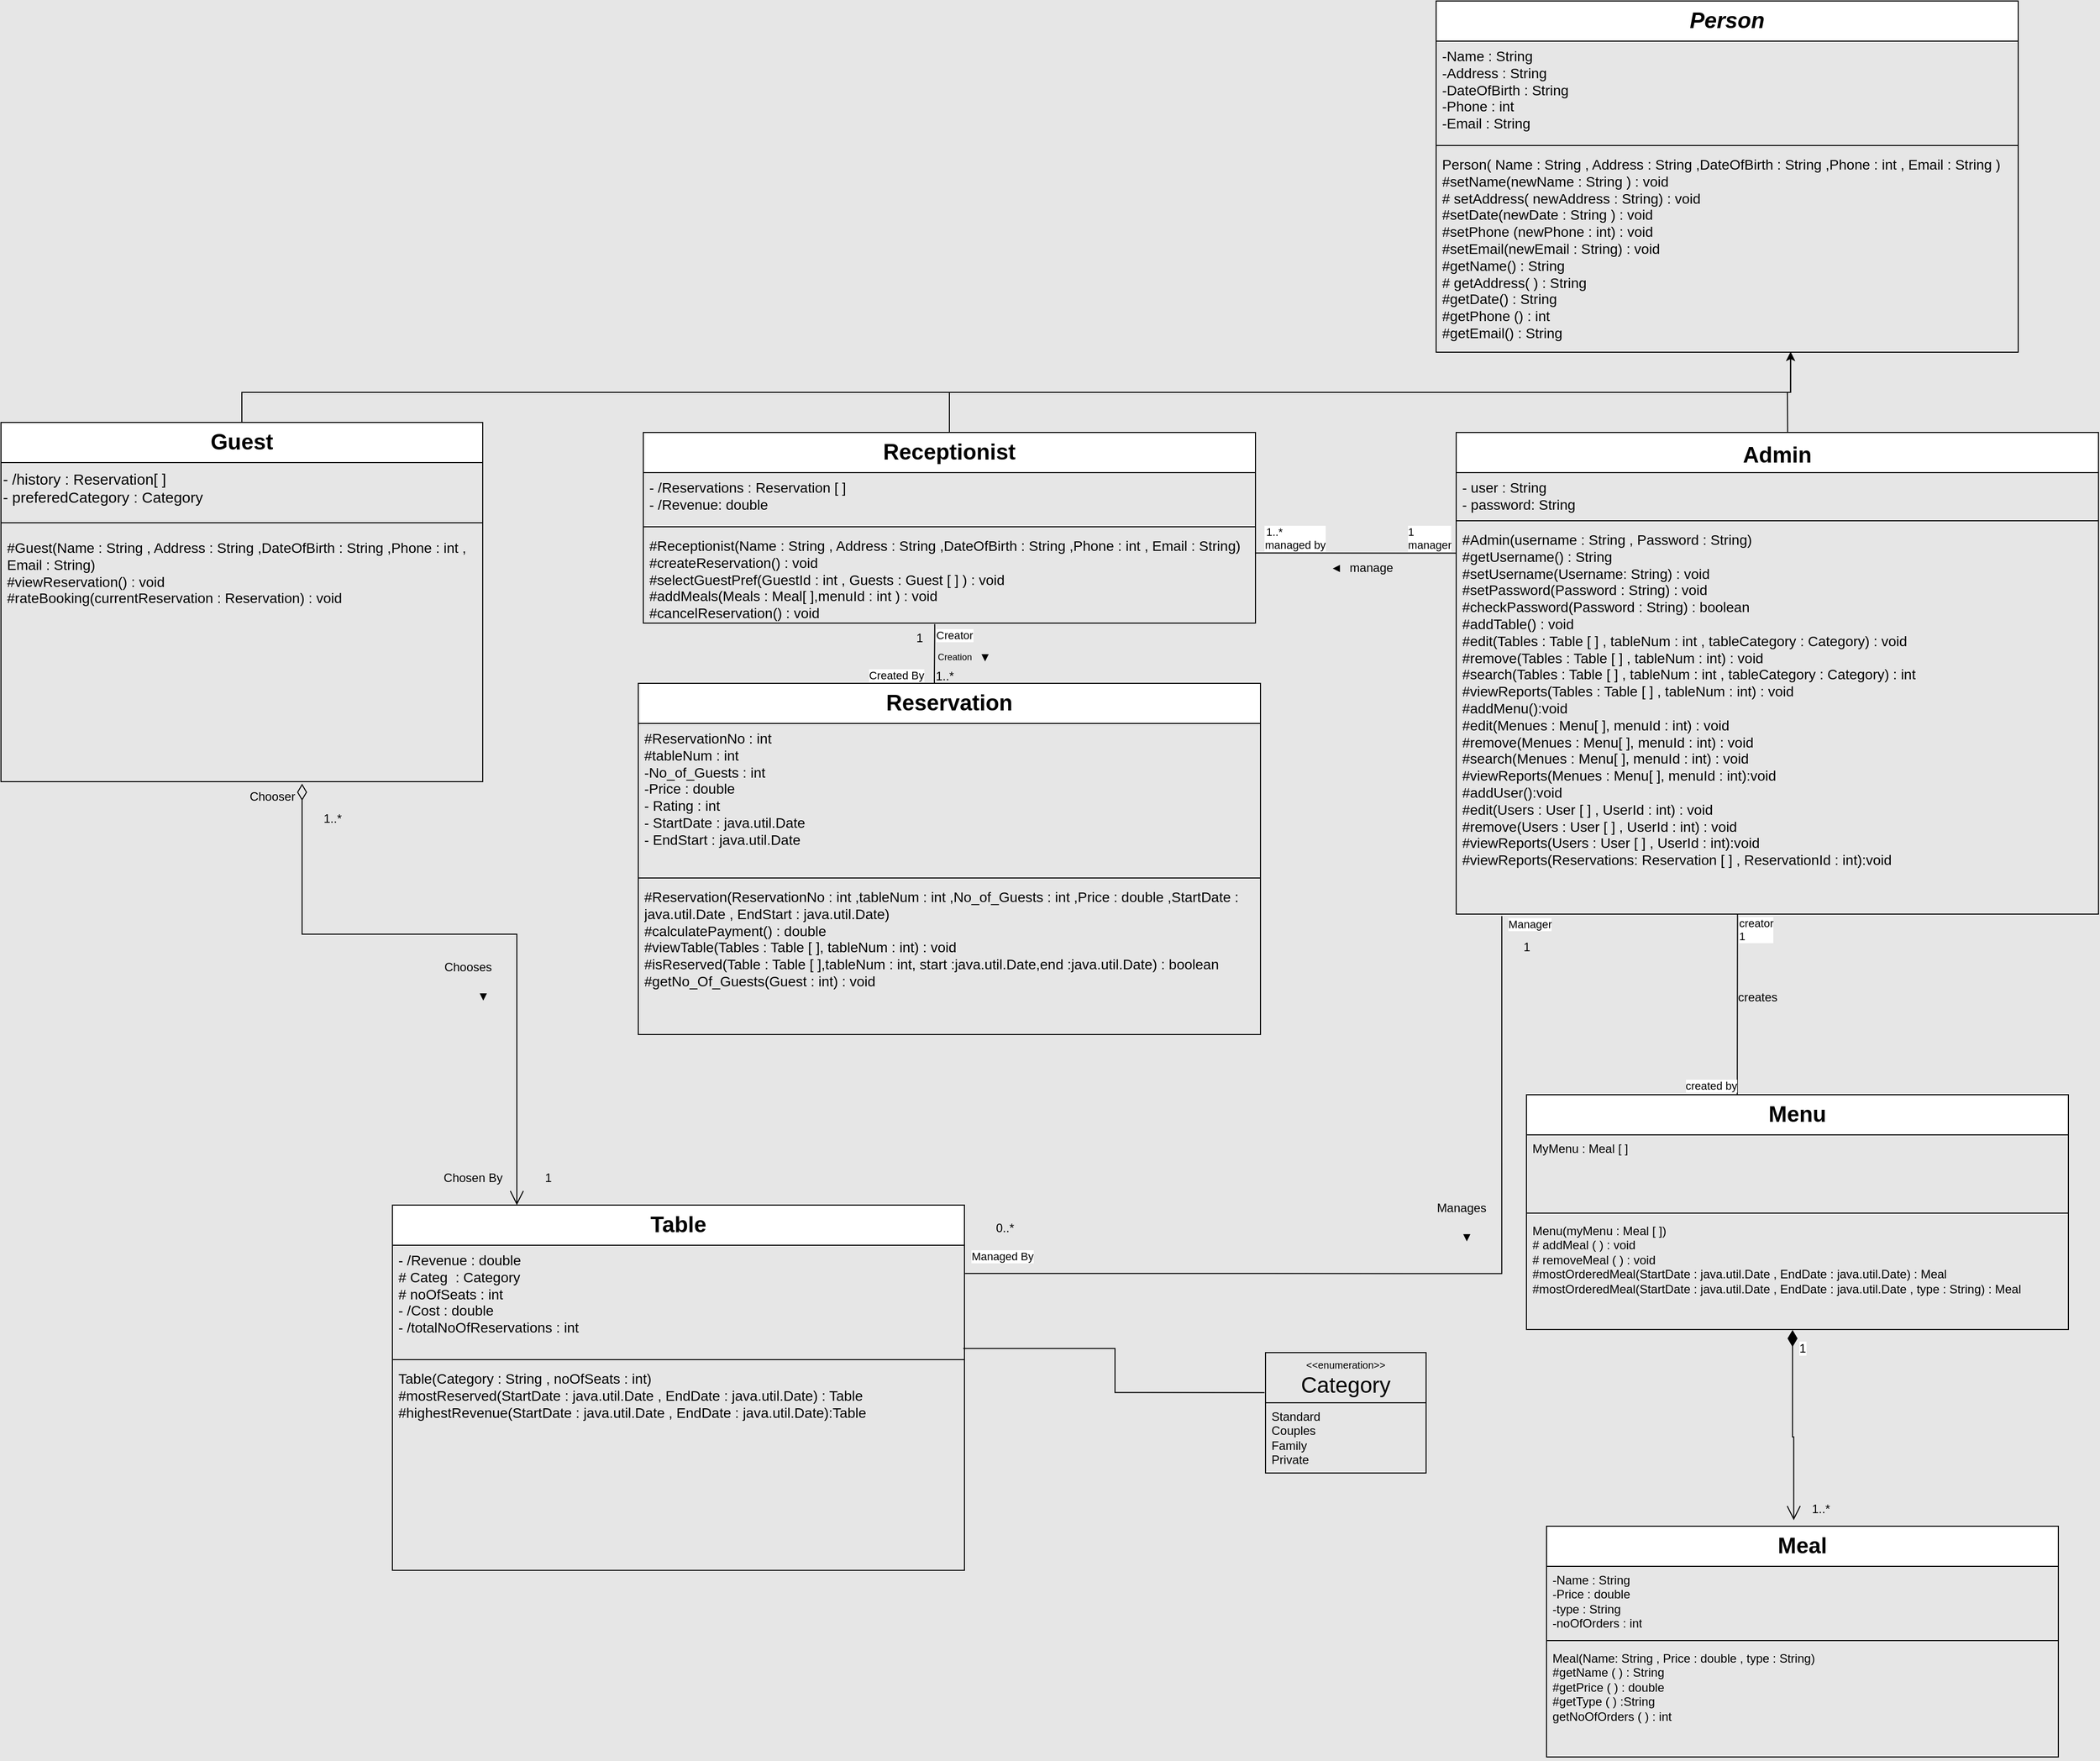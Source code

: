 <mxfile version="22.0.3" type="device">
  <diagram id="C5RBs43oDa-KdzZeNtuy" name="Page-1">
    <mxGraphModel dx="3388" dy="621" grid="0" gridSize="13" guides="1" tooltips="1" connect="1" arrows="1" fold="1" page="1" pageScale="1" pageWidth="1169" pageHeight="827" background="#E6E6E6" math="0" shadow="0">
      <root>
        <mxCell id="WIyWlLk6GJQsqaUBKTNV-0" />
        <mxCell id="WIyWlLk6GJQsqaUBKTNV-1" parent="WIyWlLk6GJQsqaUBKTNV-0" />
        <mxCell id="kwfx18V8s8jriJGcK7w_-0" value="" style="group" parent="WIyWlLk6GJQsqaUBKTNV-1" vertex="1" connectable="0">
          <mxGeometry x="-1558" y="334" width="2090" height="1750" as="geometry" />
        </mxCell>
        <mxCell id="8VrIXo1lg3qWOVsLEivH-0" value="&lt;font style=&quot;font-size: 22px;&quot;&gt;Admin&lt;/font&gt;" style="swimlane;fontStyle=1;align=center;verticalAlign=top;childLayout=stackLayout;horizontal=1;startSize=40;horizontalStack=0;resizeParent=1;resizeParentMax=0;resizeLast=0;collapsible=1;marginBottom=0;whiteSpace=wrap;html=1;spacingTop=3;" parent="kwfx18V8s8jriJGcK7w_-0" vertex="1">
          <mxGeometry x="1450" y="430" width="640" height="480" as="geometry">
            <mxRectangle x="-700" y="90" width="100" height="40" as="alternateBounds" />
          </mxGeometry>
        </mxCell>
        <mxCell id="8VrIXo1lg3qWOVsLEivH-1" value="&lt;font style=&quot;font-size: 14px;&quot;&gt;- user : String&lt;br&gt;- password: String&lt;br&gt;&lt;br&gt;&lt;/font&gt;" style="text;strokeColor=none;fillColor=none;align=left;verticalAlign=top;spacingLeft=4;spacingRight=4;overflow=hidden;rotatable=0;points=[[0,0.5],[1,0.5]];portConstraint=eastwest;whiteSpace=wrap;html=1;" parent="8VrIXo1lg3qWOVsLEivH-0" vertex="1">
          <mxGeometry y="40" width="640" height="44" as="geometry" />
        </mxCell>
        <mxCell id="8VrIXo1lg3qWOVsLEivH-2" value="" style="line;strokeWidth=1;fillColor=none;align=left;verticalAlign=middle;spacingTop=-1;spacingLeft=3;spacingRight=3;rotatable=0;labelPosition=right;points=[];portConstraint=eastwest;strokeColor=inherit;" parent="8VrIXo1lg3qWOVsLEivH-0" vertex="1">
          <mxGeometry y="84" width="640" height="8" as="geometry" />
        </mxCell>
        <mxCell id="8VrIXo1lg3qWOVsLEivH-3" value="&lt;font style=&quot;font-size: 14px;&quot;&gt;#Admin(username : String , Password : String)&amp;nbsp;&lt;br&gt;#getUsername() : String&lt;br&gt;#setUsername(Username: String) : void&lt;br&gt;#setPassword(Password : String) : void&lt;br&gt;#checkPassword(Password : String) : boolean&lt;br&gt;#addTable() : void&lt;br&gt;#edit(Tables : Table [ ] , tableNum : int , tableCategory : Category) : void&lt;br&gt;#remove(Tables : Table [ ] , tableNum : int) : void&lt;br&gt;#search(Tables : Table [ ] , tableNum : int , tableCategory : Category) : int&lt;br&gt;#viewReports(Tables : Table [ ] , tableNum : int) : void&lt;br&gt;#addMenu():void&lt;br&gt;#edit(Menues : Menu[ ], menuId : int) : void&lt;br&gt;#remove(Menues : Menu[ ], menuId : int) : void&lt;br&gt;#search(Menues : Menu[ ], menuId : int) : void&lt;br&gt;#viewReports(Menues : Menu[ ], menuId : int):void&lt;br&gt;#addUser():void&lt;br&gt;#edit(Users : User [ ] , UserId : int) : void&lt;br&gt;#remove(Users : User [ ] , UserId : int) : void&lt;br&gt;#viewReports(Users : User [ ] , UserId : int):void&lt;br&gt;#viewReports(Reservations: Reservation [ ] , ReservationId : int):void&lt;br&gt;&lt;/font&gt;" style="text;strokeColor=none;fillColor=none;align=left;verticalAlign=top;spacingLeft=4;spacingRight=4;overflow=hidden;rotatable=0;points=[[0,0.5],[1,0.5]];portConstraint=eastwest;whiteSpace=wrap;html=1;" parent="8VrIXo1lg3qWOVsLEivH-0" vertex="1">
          <mxGeometry y="92" width="640" height="388" as="geometry" />
        </mxCell>
        <mxCell id="8VrIXo1lg3qWOVsLEivH-13" value="&lt;font style=&quot;font-size: 22px;&quot;&gt;Receptionist&lt;/font&gt;" style="swimlane;fontStyle=1;align=center;verticalAlign=top;childLayout=stackLayout;horizontal=1;startSize=40;horizontalStack=0;resizeParent=1;resizeParentMax=0;resizeLast=0;collapsible=1;marginBottom=0;whiteSpace=wrap;html=1;" parent="kwfx18V8s8jriJGcK7w_-0" vertex="1">
          <mxGeometry x="640" y="430" width="610" height="190" as="geometry">
            <mxRectangle x="290" y="70" width="170" height="40" as="alternateBounds" />
          </mxGeometry>
        </mxCell>
        <mxCell id="8VrIXo1lg3qWOVsLEivH-14" value="&lt;font style=&quot;font-size: 14px;&quot;&gt;- /Reservations : Reservation [ ]&lt;br style=&quot;border-color: var(--border-color);&quot;&gt;&lt;/font&gt;&lt;font style=&quot;font-size: 14px;&quot;&gt;- /Revenue: double&lt;br&gt;&lt;br&gt;&lt;/font&gt;" style="text;strokeColor=none;fillColor=none;align=left;verticalAlign=top;spacingLeft=4;spacingRight=4;overflow=hidden;rotatable=0;points=[[0,0.5],[1,0.5]];portConstraint=eastwest;whiteSpace=wrap;html=1;" parent="8VrIXo1lg3qWOVsLEivH-13" vertex="1">
          <mxGeometry y="40" width="610" height="50" as="geometry" />
        </mxCell>
        <mxCell id="8VrIXo1lg3qWOVsLEivH-15" value="" style="line;strokeWidth=1;fillColor=none;align=left;verticalAlign=middle;spacingTop=-1;spacingLeft=3;spacingRight=3;rotatable=0;labelPosition=right;points=[];portConstraint=eastwest;strokeColor=inherit;" parent="8VrIXo1lg3qWOVsLEivH-13" vertex="1">
          <mxGeometry y="90" width="610" height="8" as="geometry" />
        </mxCell>
        <mxCell id="8VrIXo1lg3qWOVsLEivH-16" value="&lt;font style=&quot;font-size: 14px;&quot;&gt;#Receptionist(Name : String , Address : String ,DateOfBirth : String ,Phone : int , Email : String)&lt;br&gt;#createReservation() : void&lt;br style=&quot;border-color: var(--border-color);&quot;&gt;&lt;/font&gt;&lt;span style=&quot;font-size: 14px;&quot;&gt;#selectGuestPref(GuestId : int , Guests : Guest [ ] ) : void&lt;br&gt;#addMeals(Meals : Meal[ ],menuId : int ) : void&lt;br&gt;#cancelReservation() : void&lt;br&gt;&lt;/span&gt;" style="text;strokeColor=none;fillColor=none;align=left;verticalAlign=top;spacingLeft=4;spacingRight=4;overflow=hidden;rotatable=0;points=[[0,0.5],[1,0.5]];portConstraint=eastwest;whiteSpace=wrap;html=1;" parent="8VrIXo1lg3qWOVsLEivH-13" vertex="1">
          <mxGeometry y="98" width="610" height="92" as="geometry" />
        </mxCell>
        <mxCell id="8VrIXo1lg3qWOVsLEivH-17" value="&lt;font style=&quot;font-size: 22px;&quot;&gt;Guest&lt;/font&gt;" style="swimlane;fontStyle=1;align=center;verticalAlign=top;childLayout=stackLayout;horizontal=1;startSize=40;horizontalStack=0;resizeParent=1;resizeParentMax=0;resizeLast=0;collapsible=1;marginBottom=0;whiteSpace=wrap;html=1;" parent="kwfx18V8s8jriJGcK7w_-0" vertex="1">
          <mxGeometry y="420" width="480" height="358" as="geometry">
            <mxRectangle x="160" y="70" width="100" height="40" as="alternateBounds" />
          </mxGeometry>
        </mxCell>
        <mxCell id="8VrIXo1lg3qWOVsLEivH-44" value="&lt;font style=&quot;font-size: 15px;&quot;&gt;- /history : Reservation[ ]&lt;br&gt;- preferedCategory : Category&lt;br&gt;&lt;/font&gt;" style="text;html=1;align=left;verticalAlign=middle;resizable=0;points=[];autosize=1;strokeColor=none;fillColor=none;" parent="8VrIXo1lg3qWOVsLEivH-17" vertex="1">
          <mxGeometry y="40" width="480" height="50" as="geometry" />
        </mxCell>
        <mxCell id="8VrIXo1lg3qWOVsLEivH-19" value="" style="line;strokeWidth=1;fillColor=none;align=left;verticalAlign=middle;spacingTop=-1;spacingLeft=3;spacingRight=3;rotatable=0;labelPosition=right;points=[];portConstraint=eastwest;strokeColor=inherit;" parent="8VrIXo1lg3qWOVsLEivH-17" vertex="1">
          <mxGeometry y="90" width="480" height="20" as="geometry" />
        </mxCell>
        <mxCell id="8VrIXo1lg3qWOVsLEivH-20" value="&lt;font style=&quot;font-size: 14px;&quot;&gt;#Guest(Name : String , Address : String ,DateOfBirth : String ,Phone : int , Email : String)&lt;br&gt;#viewReservation() : void&lt;br&gt;&lt;/font&gt;&lt;font style=&quot;font-size: 14px;&quot;&gt;#rateBooking(currentReservation : Reservation) : void&lt;br&gt;&lt;br&gt;&lt;/font&gt;" style="text;strokeColor=none;fillColor=none;align=left;verticalAlign=top;spacingLeft=4;spacingRight=4;overflow=hidden;rotatable=0;points=[[0,0.5],[1,0.5]];portConstraint=eastwest;whiteSpace=wrap;html=1;" parent="8VrIXo1lg3qWOVsLEivH-17" vertex="1">
          <mxGeometry y="110" width="480" height="248" as="geometry" />
        </mxCell>
        <mxCell id="8VrIXo1lg3qWOVsLEivH-21" value="&lt;font style=&quot;font-size: 22px;&quot;&gt;Reservation&lt;/font&gt;" style="swimlane;fontStyle=1;align=center;verticalAlign=top;childLayout=stackLayout;horizontal=1;startSize=40;horizontalStack=0;resizeParent=1;resizeParentMax=0;resizeLast=0;collapsible=1;marginBottom=0;whiteSpace=wrap;html=1;" parent="kwfx18V8s8jriJGcK7w_-0" vertex="1">
          <mxGeometry x="635" y="680" width="620" height="350" as="geometry">
            <mxRectangle x="1460" y="60" width="170" height="40" as="alternateBounds" />
          </mxGeometry>
        </mxCell>
        <mxCell id="8VrIXo1lg3qWOVsLEivH-22" value="&lt;font style=&quot;font-size: 14px;&quot;&gt;#ReservationNo : int&lt;br&gt;#tableNum : int&lt;br&gt;-No_of_Guests : int&lt;br&gt;-Price : double&lt;br&gt;- Rating : int&lt;br&gt;- StartDate : java.util.Date&lt;br&gt;- EndStart : java.util.Date&lt;br&gt;&lt;/font&gt;" style="text;strokeColor=none;fillColor=none;align=left;verticalAlign=top;spacingLeft=4;spacingRight=4;overflow=hidden;rotatable=0;points=[[0,0.5],[1,0.5]];portConstraint=eastwest;whiteSpace=wrap;html=1;" parent="8VrIXo1lg3qWOVsLEivH-21" vertex="1">
          <mxGeometry y="40" width="620" height="150" as="geometry" />
        </mxCell>
        <mxCell id="8VrIXo1lg3qWOVsLEivH-23" value="" style="line;strokeWidth=1;fillColor=none;align=left;verticalAlign=middle;spacingTop=-1;spacingLeft=3;spacingRight=3;rotatable=0;labelPosition=right;points=[];portConstraint=eastwest;strokeColor=inherit;" parent="8VrIXo1lg3qWOVsLEivH-21" vertex="1">
          <mxGeometry y="190" width="620" height="8" as="geometry" />
        </mxCell>
        <mxCell id="8VrIXo1lg3qWOVsLEivH-24" value="&lt;font style=&quot;font-size: 14px;&quot;&gt;#Reservation(ReservationNo : int ,tableNum : int ,No_of_Guests : int&amp;nbsp;,Price : double&amp;nbsp;,StartDate : java.util.Date&amp;nbsp;, EndStart : java.util.Date)&lt;br&gt;#calculatePayment() : double&lt;br&gt;#viewTable(Tables : Table [ ], tableNum : int) : void&lt;br&gt;#isReserved(Table : Table [ ],tableNum : int, start :java.util.Date,end :java.util.Date) : boolean&lt;br&gt;#getNo_Of_Guests(Guest : int) : void&lt;br&gt;&lt;br&gt;&lt;br style=&quot;border-color: var(--border-color);&quot;&gt;&lt;/font&gt;" style="text;strokeColor=none;fillColor=none;align=left;verticalAlign=top;spacingLeft=4;spacingRight=4;overflow=hidden;rotatable=0;points=[[0,0.5],[1,0.5]];portConstraint=eastwest;whiteSpace=wrap;html=1;" parent="8VrIXo1lg3qWOVsLEivH-21" vertex="1">
          <mxGeometry y="198" width="620" height="152" as="geometry" />
        </mxCell>
        <mxCell id="8VrIXo1lg3qWOVsLEivH-25" value="&lt;font style=&quot;font-size: 22px;&quot;&gt;Table&lt;/font&gt;" style="swimlane;fontStyle=1;align=center;verticalAlign=top;childLayout=stackLayout;horizontal=1;startSize=40;horizontalStack=0;resizeParent=1;resizeParentMax=0;resizeLast=0;collapsible=1;marginBottom=0;whiteSpace=wrap;html=1;" parent="kwfx18V8s8jriJGcK7w_-0" vertex="1">
          <mxGeometry x="390" y="1200" width="570" height="364" as="geometry">
            <mxRectangle x="485" y="70" width="100" height="40" as="alternateBounds" />
          </mxGeometry>
        </mxCell>
        <mxCell id="8VrIXo1lg3qWOVsLEivH-26" value="&lt;font style=&quot;font-size: 14px;&quot;&gt;- /Revenue : double&lt;br&gt;# Categ&amp;nbsp; : Category&lt;br&gt;# noOfSeats : int&lt;br&gt;- /Cost : double&lt;br&gt;- /totalNoOfReservations : int&lt;br&gt;&lt;br&gt;&lt;/font&gt;" style="text;strokeColor=none;fillColor=none;align=left;verticalAlign=top;spacingLeft=4;spacingRight=4;overflow=hidden;rotatable=0;points=[[0,0.5],[1,0.5]];portConstraint=eastwest;whiteSpace=wrap;html=1;" parent="8VrIXo1lg3qWOVsLEivH-25" vertex="1">
          <mxGeometry y="40" width="570" height="110" as="geometry" />
        </mxCell>
        <mxCell id="8VrIXo1lg3qWOVsLEivH-27" value="" style="line;strokeWidth=1;fillColor=none;align=left;verticalAlign=middle;spacingTop=-1;spacingLeft=3;spacingRight=3;rotatable=0;labelPosition=right;points=[];portConstraint=eastwest;strokeColor=inherit;" parent="8VrIXo1lg3qWOVsLEivH-25" vertex="1">
          <mxGeometry y="150" width="570" height="8" as="geometry" />
        </mxCell>
        <mxCell id="8VrIXo1lg3qWOVsLEivH-28" value="&lt;font style=&quot;font-size: 14px;&quot;&gt;Table(Category : String , noOfSeats : int)&lt;br&gt;#mostReserved(StartDate : java.util.Date , EndDate : java.util.Date) : Table&lt;br&gt;#highestRevenue(StartDate : java.util.Date , EndDate : java.util.Date):Table&lt;br&gt;&lt;br&gt;&lt;/font&gt;" style="text;strokeColor=none;fillColor=none;align=left;verticalAlign=top;spacingLeft=4;spacingRight=4;overflow=hidden;rotatable=0;points=[[0,0.5],[1,0.5]];portConstraint=eastwest;whiteSpace=wrap;html=1;" parent="8VrIXo1lg3qWOVsLEivH-25" vertex="1">
          <mxGeometry y="158" width="570" height="206" as="geometry" />
        </mxCell>
        <mxCell id="8VrIXo1lg3qWOVsLEivH-29" value="&lt;font style=&quot;font-size: 22px;&quot;&gt;&lt;i&gt;Person&lt;/i&gt;&lt;/font&gt;" style="swimlane;fontStyle=1;align=center;verticalAlign=top;childLayout=stackLayout;horizontal=1;startSize=40;horizontalStack=0;resizeParent=1;resizeParentMax=0;resizeLast=0;collapsible=1;marginBottom=0;whiteSpace=wrap;html=1;" parent="kwfx18V8s8jriJGcK7w_-0" vertex="1">
          <mxGeometry x="1430" width="580" height="350" as="geometry">
            <mxRectangle x="940" y="68" width="120" height="40" as="alternateBounds" />
          </mxGeometry>
        </mxCell>
        <mxCell id="8VrIXo1lg3qWOVsLEivH-30" value="&lt;font style=&quot;font-size: 14px;&quot;&gt;-Name : String&lt;br&gt;-Address : String&lt;br&gt;-DateOfBirth : String&lt;br&gt;-Phone : int&lt;br&gt;-Email : String&lt;br&gt;&lt;/font&gt;" style="text;strokeColor=none;fillColor=none;align=left;verticalAlign=top;spacingLeft=4;spacingRight=4;overflow=hidden;rotatable=0;points=[[0,0.5],[1,0.5]];portConstraint=eastwest;whiteSpace=wrap;html=1;" parent="8VrIXo1lg3qWOVsLEivH-29" vertex="1">
          <mxGeometry y="40" width="580" height="100" as="geometry" />
        </mxCell>
        <mxCell id="8VrIXo1lg3qWOVsLEivH-31" value="" style="line;strokeWidth=1;fillColor=none;align=left;verticalAlign=middle;spacingTop=-1;spacingLeft=3;spacingRight=3;rotatable=0;labelPosition=right;points=[];portConstraint=eastwest;strokeColor=inherit;" parent="8VrIXo1lg3qWOVsLEivH-29" vertex="1">
          <mxGeometry y="140" width="580" height="8" as="geometry" />
        </mxCell>
        <mxCell id="8VrIXo1lg3qWOVsLEivH-32" value="&lt;font style=&quot;font-size: 14px;&quot;&gt;Person( Name : String , Address : String ,DateOfBirth : String ,Phone : int , Email : String )&lt;br&gt;#setName(newName : String ) : void&lt;br&gt;# setAddress( newAddress : String) : void&lt;br&gt;#setDate(newDate : String ) : void&lt;br&gt;#setPhone (newPhone : int) : void&lt;br&gt;#setEmail(newEmail : String) : void&lt;br&gt;#getName() : String&lt;br style=&quot;border-color: var(--border-color);&quot;&gt;# getAddress( ) : String&lt;br style=&quot;border-color: var(--border-color);&quot;&gt;#getDate() : String&lt;br style=&quot;border-color: var(--border-color);&quot;&gt;#getPhone () : int&lt;br style=&quot;border-color: var(--border-color);&quot;&gt;#getEmail() : String&lt;br&gt;&lt;br&gt;&lt;/font&gt;" style="text;strokeColor=none;fillColor=none;align=left;verticalAlign=top;spacingLeft=4;spacingRight=4;overflow=hidden;rotatable=0;points=[[0,0.5],[1,0.5]];portConstraint=eastwest;whiteSpace=wrap;html=1;" parent="8VrIXo1lg3qWOVsLEivH-29" vertex="1">
          <mxGeometry y="148" width="580" height="202" as="geometry" />
        </mxCell>
        <mxCell id="8VrIXo1lg3qWOVsLEivH-37" value="&lt;font style=&quot;font-size: 10px;&quot;&gt;&amp;lt;&amp;lt;enumeration&amp;gt;&amp;gt;&lt;br&gt;&lt;/font&gt;&lt;font style=&quot;font-size: 22px;&quot;&gt;Category&lt;/font&gt;" style="swimlane;fontStyle=0;childLayout=stackLayout;horizontal=1;startSize=50;fillColor=none;horizontalStack=0;resizeParent=1;resizeParentMax=0;resizeLast=0;collapsible=1;marginBottom=0;whiteSpace=wrap;html=1;" parent="kwfx18V8s8jriJGcK7w_-0" vertex="1">
          <mxGeometry x="1260" y="1347" width="160" height="120" as="geometry">
            <mxRectangle x="1850" y="630" width="130" height="50" as="alternateBounds" />
          </mxGeometry>
        </mxCell>
        <mxCell id="8VrIXo1lg3qWOVsLEivH-38" value="Standard&lt;br&gt;Couples&lt;br&gt;Family&lt;br&gt;Private" style="text;strokeColor=none;fillColor=none;align=left;verticalAlign=top;spacingLeft=4;spacingRight=4;overflow=hidden;rotatable=0;points=[[0,0.5],[1,0.5]];portConstraint=eastwest;whiteSpace=wrap;html=1;" parent="8VrIXo1lg3qWOVsLEivH-37" vertex="1">
          <mxGeometry y="50" width="160" height="70" as="geometry" />
        </mxCell>
        <mxCell id="8VrIXo1lg3qWOVsLEivH-47" value="&lt;font style=&quot;font-size: 22px;&quot;&gt;Menu&lt;/font&gt;" style="swimlane;fontStyle=1;align=center;verticalAlign=top;childLayout=stackLayout;horizontal=1;startSize=40;horizontalStack=0;resizeParent=1;resizeParentMax=0;resizeLast=0;collapsible=1;marginBottom=0;whiteSpace=wrap;html=1;" parent="kwfx18V8s8jriJGcK7w_-0" vertex="1">
          <mxGeometry x="1520" y="1090" width="540" height="234" as="geometry">
            <mxRectangle x="100" y="160" width="100" height="40" as="alternateBounds" />
          </mxGeometry>
        </mxCell>
        <mxCell id="8VrIXo1lg3qWOVsLEivH-48" value="MyMenu : Meal [ ]&amp;nbsp;" style="text;strokeColor=none;fillColor=none;align=left;verticalAlign=top;spacingLeft=4;spacingRight=4;overflow=hidden;rotatable=0;points=[[0,0.5],[1,0.5]];portConstraint=eastwest;whiteSpace=wrap;html=1;" parent="8VrIXo1lg3qWOVsLEivH-47" vertex="1">
          <mxGeometry y="40" width="540" height="74" as="geometry" />
        </mxCell>
        <mxCell id="8VrIXo1lg3qWOVsLEivH-49" value="" style="line;strokeWidth=1;fillColor=none;align=left;verticalAlign=middle;spacingTop=-1;spacingLeft=3;spacingRight=3;rotatable=0;labelPosition=right;points=[];portConstraint=eastwest;strokeColor=inherit;" parent="8VrIXo1lg3qWOVsLEivH-47" vertex="1">
          <mxGeometry y="114" width="540" height="8" as="geometry" />
        </mxCell>
        <mxCell id="8VrIXo1lg3qWOVsLEivH-50" value="Menu(myMenu : Meal [ ])&lt;br&gt;# addMeal ( ) : void&lt;br&gt;# removeMeal ( ) : void&lt;br&gt;#mostOrderedMeal(StartDate : java.util.Date , EndDate : java.util.Date) : Meal&lt;br&gt;#mostOrderedMeal(StartDate : java.util.Date , EndDate : java.util.Date , type : String) : Meal&lt;br&gt;" style="text;strokeColor=none;fillColor=none;align=left;verticalAlign=top;spacingLeft=4;spacingRight=4;overflow=hidden;rotatable=0;points=[[0,0.5],[1,0.5]];portConstraint=eastwest;whiteSpace=wrap;html=1;" parent="8VrIXo1lg3qWOVsLEivH-47" vertex="1">
          <mxGeometry y="122" width="540" height="112" as="geometry" />
        </mxCell>
        <mxCell id="8VrIXo1lg3qWOVsLEivH-51" value="&lt;font style=&quot;font-size: 22px;&quot;&gt;Meal&lt;/font&gt;" style="swimlane;fontStyle=1;align=center;verticalAlign=top;childLayout=stackLayout;horizontal=1;startSize=40;horizontalStack=0;resizeParent=1;resizeParentMax=0;resizeLast=0;collapsible=1;marginBottom=0;whiteSpace=wrap;html=1;" parent="kwfx18V8s8jriJGcK7w_-0" vertex="1">
          <mxGeometry x="1540" y="1520" width="510" height="230" as="geometry">
            <mxRectangle x="1050" y="1060" width="90" height="40" as="alternateBounds" />
          </mxGeometry>
        </mxCell>
        <mxCell id="8VrIXo1lg3qWOVsLEivH-52" value="-Name : String&lt;br&gt;-Price : double&lt;br&gt;-type : String&lt;br&gt;-noOfOrders : int" style="text;strokeColor=none;fillColor=none;align=left;verticalAlign=top;spacingLeft=4;spacingRight=4;overflow=hidden;rotatable=0;points=[[0,0.5],[1,0.5]];portConstraint=eastwest;whiteSpace=wrap;html=1;" parent="8VrIXo1lg3qWOVsLEivH-51" vertex="1">
          <mxGeometry y="40" width="510" height="70" as="geometry" />
        </mxCell>
        <mxCell id="8VrIXo1lg3qWOVsLEivH-53" value="" style="line;strokeWidth=1;fillColor=none;align=left;verticalAlign=middle;spacingTop=-1;spacingLeft=3;spacingRight=3;rotatable=0;labelPosition=right;points=[];portConstraint=eastwest;strokeColor=inherit;" parent="8VrIXo1lg3qWOVsLEivH-51" vertex="1">
          <mxGeometry y="110" width="510" height="8" as="geometry" />
        </mxCell>
        <mxCell id="8VrIXo1lg3qWOVsLEivH-54" value="Meal(Name: String , Price : double , type : String)&lt;br&gt;#getName ( ) : String&lt;br&gt;#getPrice ( ) : double&lt;br&gt;#getType ( ) :String&lt;br&gt;getNoOfOrders ( ) : int" style="text;strokeColor=none;fillColor=none;align=left;verticalAlign=top;spacingLeft=4;spacingRight=4;overflow=hidden;rotatable=0;points=[[0,0.5],[1,0.5]];portConstraint=eastwest;whiteSpace=wrap;html=1;" parent="8VrIXo1lg3qWOVsLEivH-51" vertex="1">
          <mxGeometry y="118" width="510" height="112" as="geometry" />
        </mxCell>
        <mxCell id="8VrIXo1lg3qWOVsLEivH-56" style="edgeStyle=orthogonalEdgeStyle;rounded=0;orthogonalLoop=1;jettySize=auto;html=1;entryX=0.609;entryY=0.998;entryDx=0;entryDy=0;entryPerimeter=0;exitX=0.5;exitY=0;exitDx=0;exitDy=0;" parent="kwfx18V8s8jriJGcK7w_-0" source="8VrIXo1lg3qWOVsLEivH-13" target="8VrIXo1lg3qWOVsLEivH-32" edge="1">
          <mxGeometry relative="1" as="geometry">
            <mxPoint x="920" y="430" as="sourcePoint" />
          </mxGeometry>
        </mxCell>
        <mxCell id="8VrIXo1lg3qWOVsLEivH-59" value="" style="endArrow=none;html=1;rounded=0;exitX=0.516;exitY=-0.001;exitDx=0;exitDy=0;exitPerimeter=0;" parent="kwfx18V8s8jriJGcK7w_-0" source="8VrIXo1lg3qWOVsLEivH-0" edge="1">
          <mxGeometry width="50" height="50" relative="1" as="geometry">
            <mxPoint x="1770" y="400" as="sourcePoint" />
            <mxPoint x="1780" y="390" as="targetPoint" />
          </mxGeometry>
        </mxCell>
        <mxCell id="8VrIXo1lg3qWOVsLEivH-70" value="1..*" style="text;html=1;align=center;verticalAlign=middle;resizable=0;points=[];autosize=1;strokeColor=none;fillColor=none;" parent="kwfx18V8s8jriJGcK7w_-0" vertex="1">
          <mxGeometry x="1793" y="1488" width="40" height="30" as="geometry" />
        </mxCell>
        <mxCell id="8VrIXo1lg3qWOVsLEivH-75" value="" style="endArrow=none;html=1;edgeStyle=orthogonalEdgeStyle;rounded=0;exitX=0.438;exitY=1;exitDx=0;exitDy=0;exitPerimeter=0;entryX=0.389;entryY=0;entryDx=0;entryDy=0;entryPerimeter=0;" parent="kwfx18V8s8jriJGcK7w_-0" source="8VrIXo1lg3qWOVsLEivH-3" target="8VrIXo1lg3qWOVsLEivH-47" edge="1">
          <mxGeometry relative="1" as="geometry">
            <mxPoint x="1730" y="940" as="sourcePoint" />
            <mxPoint x="1880" y="980" as="targetPoint" />
            <Array as="points">
              <mxPoint x="1730" y="912" />
              <mxPoint x="1730" y="912" />
            </Array>
          </mxGeometry>
        </mxCell>
        <mxCell id="8VrIXo1lg3qWOVsLEivH-76" value="creator&lt;br&gt;1" style="edgeLabel;resizable=0;html=1;align=left;verticalAlign=bottom;" parent="8VrIXo1lg3qWOVsLEivH-75" connectable="0" vertex="1">
          <mxGeometry x="-1" relative="1" as="geometry">
            <mxPoint y="30" as="offset" />
          </mxGeometry>
        </mxCell>
        <mxCell id="8VrIXo1lg3qWOVsLEivH-77" value="created by" style="edgeLabel;resizable=0;html=1;align=right;verticalAlign=bottom;" parent="8VrIXo1lg3qWOVsLEivH-75" connectable="0" vertex="1">
          <mxGeometry x="1" relative="1" as="geometry" />
        </mxCell>
        <mxCell id="8VrIXo1lg3qWOVsLEivH-78" value="creates&lt;br&gt;" style="text;html=1;align=center;verticalAlign=middle;resizable=0;points=[];autosize=1;strokeColor=none;fillColor=none;" parent="kwfx18V8s8jriJGcK7w_-0" vertex="1">
          <mxGeometry x="1720" y="978" width="60" height="30" as="geometry" />
        </mxCell>
        <mxCell id="8VrIXo1lg3qWOVsLEivH-79" value="◄" style="text;html=1;align=center;verticalAlign=middle;resizable=0;points=[];autosize=1;strokeColor=none;fillColor=none;rotation=0;" parent="kwfx18V8s8jriJGcK7w_-0" vertex="1">
          <mxGeometry x="1310" y="550" width="40" height="30" as="geometry" />
        </mxCell>
        <mxCell id="8VrIXo1lg3qWOVsLEivH-89" value="" style="endArrow=none;html=1;edgeStyle=orthogonalEdgeStyle;rounded=0;exitX=0;exitY=0.073;exitDx=0;exitDy=0;exitPerimeter=0;entryX=1;entryY=0.241;entryDx=0;entryDy=0;entryPerimeter=0;" parent="kwfx18V8s8jriJGcK7w_-0" source="8VrIXo1lg3qWOVsLEivH-3" target="8VrIXo1lg3qWOVsLEivH-16" edge="1">
          <mxGeometry relative="1" as="geometry">
            <mxPoint x="1340" y="510" as="sourcePoint" />
            <mxPoint x="1340" y="690" as="targetPoint" />
            <Array as="points">
              <mxPoint x="1449" y="550" />
            </Array>
          </mxGeometry>
        </mxCell>
        <mxCell id="8VrIXo1lg3qWOVsLEivH-90" value="1&lt;br&gt;manager" style="edgeLabel;resizable=0;html=1;align=left;verticalAlign=bottom;" parent="8VrIXo1lg3qWOVsLEivH-89" connectable="0" vertex="1">
          <mxGeometry x="-1" relative="1" as="geometry">
            <mxPoint x="-50" as="offset" />
          </mxGeometry>
        </mxCell>
        <mxCell id="8VrIXo1lg3qWOVsLEivH-91" value="1..*&amp;nbsp; &amp;nbsp; &amp;nbsp; &amp;nbsp; &amp;nbsp; &amp;nbsp; &amp;nbsp;&amp;nbsp;&lt;br&gt;managed by" style="edgeLabel;resizable=0;html=1;align=right;verticalAlign=bottom;" parent="8VrIXo1lg3qWOVsLEivH-89" connectable="0" vertex="1">
          <mxGeometry x="1" relative="1" as="geometry">
            <mxPoint x="70" as="offset" />
          </mxGeometry>
        </mxCell>
        <mxCell id="8VrIXo1lg3qWOVsLEivH-92" value="manage" style="text;html=1;align=center;verticalAlign=middle;resizable=0;points=[];autosize=1;strokeColor=none;fillColor=none;" parent="kwfx18V8s8jriJGcK7w_-0" vertex="1">
          <mxGeometry x="1330" y="550" width="70" height="30" as="geometry" />
        </mxCell>
        <mxCell id="8VrIXo1lg3qWOVsLEivH-96" value="Chooses" style="text;html=1;align=center;verticalAlign=middle;resizable=0;points=[];autosize=1;strokeColor=none;fillColor=none;" parent="kwfx18V8s8jriJGcK7w_-0" vertex="1">
          <mxGeometry x="430" y="948" width="70" height="30" as="geometry" />
        </mxCell>
        <mxCell id="8VrIXo1lg3qWOVsLEivH-97" value="1..*" style="text;html=1;align=center;verticalAlign=middle;resizable=0;points=[];autosize=1;strokeColor=none;fillColor=none;" parent="kwfx18V8s8jriJGcK7w_-0" vertex="1">
          <mxGeometry x="310" y="800" width="40" height="30" as="geometry" />
        </mxCell>
        <mxCell id="8VrIXo1lg3qWOVsLEivH-98" value="1" style="text;html=1;align=center;verticalAlign=middle;resizable=0;points=[];autosize=1;strokeColor=none;fillColor=none;" parent="kwfx18V8s8jriJGcK7w_-0" vertex="1">
          <mxGeometry x="530" y="1158" width="30" height="30" as="geometry" />
        </mxCell>
        <mxCell id="8VrIXo1lg3qWOVsLEivH-99" value="" style="endArrow=open;html=1;endSize=12;startArrow=diamondThin;startSize=14;startFill=0;edgeStyle=orthogonalEdgeStyle;align=left;verticalAlign=bottom;rounded=0;exitX=0.625;exitY=1.008;exitDx=0;exitDy=0;exitPerimeter=0;" parent="kwfx18V8s8jriJGcK7w_-0" source="8VrIXo1lg3qWOVsLEivH-20" target="8VrIXo1lg3qWOVsLEivH-25" edge="1">
          <mxGeometry x="-1" y="28" relative="1" as="geometry">
            <mxPoint x="330" y="840" as="sourcePoint" />
            <mxPoint x="490" y="840" as="targetPoint" />
            <Array as="points">
              <mxPoint x="300" y="930" />
              <mxPoint x="514" y="930" />
            </Array>
            <mxPoint x="-8" y="-20" as="offset" />
          </mxGeometry>
        </mxCell>
        <mxCell id="8VrIXo1lg3qWOVsLEivH-100" value="◄" style="text;html=1;align=center;verticalAlign=middle;resizable=0;points=[];autosize=1;strokeColor=none;fillColor=none;rotation=270;" parent="kwfx18V8s8jriJGcK7w_-0" vertex="1">
          <mxGeometry x="460" y="978" width="40" height="30" as="geometry" />
        </mxCell>
        <mxCell id="8VrIXo1lg3qWOVsLEivH-101" value="Chooser" style="text;html=1;align=center;verticalAlign=middle;resizable=0;points=[];autosize=1;strokeColor=none;fillColor=none;" parent="kwfx18V8s8jriJGcK7w_-0" vertex="1">
          <mxGeometry x="235" y="778" width="70" height="30" as="geometry" />
        </mxCell>
        <mxCell id="8VrIXo1lg3qWOVsLEivH-102" value="Chosen By" style="text;html=1;align=center;verticalAlign=middle;resizable=0;points=[];autosize=1;strokeColor=none;fillColor=none;" parent="kwfx18V8s8jriJGcK7w_-0" vertex="1">
          <mxGeometry x="430" y="1158" width="80" height="30" as="geometry" />
        </mxCell>
        <mxCell id="8VrIXo1lg3qWOVsLEivH-112" value="" style="endArrow=none;html=1;edgeStyle=orthogonalEdgeStyle;rounded=0;entryX=0.476;entryY=0;entryDx=0;entryDy=0;entryPerimeter=0;exitX=0.476;exitY=1.011;exitDx=0;exitDy=0;exitPerimeter=0;" parent="kwfx18V8s8jriJGcK7w_-0" source="8VrIXo1lg3qWOVsLEivH-16" target="8VrIXo1lg3qWOVsLEivH-21" edge="1">
          <mxGeometry relative="1" as="geometry">
            <mxPoint x="840" y="640" as="sourcePoint" />
            <mxPoint x="1000" y="640" as="targetPoint" />
            <Array as="points">
              <mxPoint x="930" y="624" />
              <mxPoint x="930" y="624" />
              <mxPoint x="930" y="677" />
              <mxPoint x="930" y="677" />
            </Array>
          </mxGeometry>
        </mxCell>
        <mxCell id="8VrIXo1lg3qWOVsLEivH-113" value="Creator" style="edgeLabel;resizable=0;html=1;align=left;verticalAlign=bottom;" parent="8VrIXo1lg3qWOVsLEivH-112" connectable="0" vertex="1">
          <mxGeometry x="-1" relative="1" as="geometry">
            <mxPoint y="19" as="offset" />
          </mxGeometry>
        </mxCell>
        <mxCell id="8VrIXo1lg3qWOVsLEivH-114" value="Created By" style="edgeLabel;resizable=0;html=1;align=right;verticalAlign=bottom;" parent="8VrIXo1lg3qWOVsLEivH-112" connectable="0" vertex="1">
          <mxGeometry x="1" relative="1" as="geometry">
            <mxPoint x="-10" as="offset" />
          </mxGeometry>
        </mxCell>
        <mxCell id="8VrIXo1lg3qWOVsLEivH-115" value="&lt;font style=&quot;font-size: 9px;&quot;&gt;Creation&lt;/font&gt;" style="text;html=1;align=center;verticalAlign=middle;resizable=0;points=[];autosize=1;strokeColor=none;fillColor=none;" parent="kwfx18V8s8jriJGcK7w_-0" vertex="1">
          <mxGeometry x="920" y="638" width="60" height="30" as="geometry" />
        </mxCell>
        <mxCell id="8VrIXo1lg3qWOVsLEivH-116" value="1" style="text;html=1;align=center;verticalAlign=middle;resizable=0;points=[];autosize=1;strokeColor=none;fillColor=none;" parent="kwfx18V8s8jriJGcK7w_-0" vertex="1">
          <mxGeometry x="900" y="620" width="30" height="30" as="geometry" />
        </mxCell>
        <mxCell id="8VrIXo1lg3qWOVsLEivH-117" value="1..*" style="text;html=1;align=center;verticalAlign=middle;resizable=0;points=[];autosize=1;strokeColor=none;fillColor=none;" parent="kwfx18V8s8jriJGcK7w_-0" vertex="1">
          <mxGeometry x="920" y="658" width="40" height="30" as="geometry" />
        </mxCell>
        <mxCell id="8VrIXo1lg3qWOVsLEivH-118" value="◄" style="text;html=1;align=center;verticalAlign=middle;resizable=0;points=[];autosize=1;strokeColor=none;fillColor=none;rotation=270;" parent="kwfx18V8s8jriJGcK7w_-0" vertex="1">
          <mxGeometry x="960" y="640" width="40" height="30" as="geometry" />
        </mxCell>
        <mxCell id="8VrIXo1lg3qWOVsLEivH-60" style="edgeStyle=orthogonalEdgeStyle;rounded=0;orthogonalLoop=1;jettySize=auto;html=1;entryX=0.609;entryY=0.999;entryDx=0;entryDy=0;entryPerimeter=0;" parent="kwfx18V8s8jriJGcK7w_-0" source="8VrIXo1lg3qWOVsLEivH-17" target="8VrIXo1lg3qWOVsLEivH-32" edge="1">
          <mxGeometry relative="1" as="geometry">
            <mxPoint x="1780" y="360" as="targetPoint" />
            <Array as="points">
              <mxPoint x="240" y="390" />
              <mxPoint x="1783" y="390" />
            </Array>
          </mxGeometry>
        </mxCell>
        <mxCell id="8VrIXo1lg3qWOVsLEivH-119" value="" style="endArrow=none;html=1;edgeStyle=orthogonalEdgeStyle;rounded=0;exitX=0.071;exitY=1.005;exitDx=0;exitDy=0;exitPerimeter=0;entryX=1.001;entryY=0.256;entryDx=0;entryDy=0;entryPerimeter=0;" parent="kwfx18V8s8jriJGcK7w_-0" source="8VrIXo1lg3qWOVsLEivH-3" target="8VrIXo1lg3qWOVsLEivH-26" edge="1">
          <mxGeometry relative="1" as="geometry">
            <mxPoint x="1370" y="980" as="sourcePoint" />
            <mxPoint x="1210" y="1132" as="targetPoint" />
            <Array as="points">
              <mxPoint x="1495" y="1268" />
            </Array>
          </mxGeometry>
        </mxCell>
        <mxCell id="8VrIXo1lg3qWOVsLEivH-120" value="Manager" style="edgeLabel;resizable=0;html=1;align=left;verticalAlign=bottom;" parent="8VrIXo1lg3qWOVsLEivH-119" connectable="0" vertex="1">
          <mxGeometry x="-1" relative="1" as="geometry">
            <mxPoint x="5" y="17" as="offset" />
          </mxGeometry>
        </mxCell>
        <mxCell id="8VrIXo1lg3qWOVsLEivH-121" value="Managed By" style="edgeLabel;resizable=0;html=1;align=right;verticalAlign=bottom;" parent="8VrIXo1lg3qWOVsLEivH-119" connectable="0" vertex="1">
          <mxGeometry x="1" relative="1" as="geometry">
            <mxPoint x="69" y="-9" as="offset" />
          </mxGeometry>
        </mxCell>
        <mxCell id="8VrIXo1lg3qWOVsLEivH-122" value="Manages" style="text;html=1;align=center;verticalAlign=middle;resizable=0;points=[];autosize=1;strokeColor=none;fillColor=none;" parent="kwfx18V8s8jriJGcK7w_-0" vertex="1">
          <mxGeometry x="1420" y="1188" width="70" height="30" as="geometry" />
        </mxCell>
        <mxCell id="8VrIXo1lg3qWOVsLEivH-124" value="◄" style="text;html=1;align=center;verticalAlign=middle;resizable=0;points=[];autosize=1;strokeColor=none;fillColor=none;rotation=270;" parent="kwfx18V8s8jriJGcK7w_-0" vertex="1">
          <mxGeometry x="1440" y="1218" width="40" height="30" as="geometry" />
        </mxCell>
        <mxCell id="8VrIXo1lg3qWOVsLEivH-125" value="1" style="text;html=1;align=center;verticalAlign=middle;resizable=0;points=[];autosize=1;strokeColor=none;fillColor=none;" parent="kwfx18V8s8jriJGcK7w_-0" vertex="1">
          <mxGeometry x="1505" y="928" width="30" height="30" as="geometry" />
        </mxCell>
        <mxCell id="8VrIXo1lg3qWOVsLEivH-126" value="0..*" style="text;html=1;align=center;verticalAlign=middle;resizable=0;points=[];autosize=1;strokeColor=none;fillColor=none;" parent="kwfx18V8s8jriJGcK7w_-0" vertex="1">
          <mxGeometry x="980" y="1208" width="40" height="30" as="geometry" />
        </mxCell>
        <mxCell id="96S_RW_blm-lSaF8RUR--0" value="" style="endArrow=none;html=1;edgeStyle=orthogonalEdgeStyle;rounded=0;exitX=0.998;exitY=0.935;exitDx=0;exitDy=0;exitPerimeter=0;entryX=-0.006;entryY=0.332;entryDx=0;entryDy=0;entryPerimeter=0;" edge="1" parent="kwfx18V8s8jriJGcK7w_-0" source="8VrIXo1lg3qWOVsLEivH-26" target="8VrIXo1lg3qWOVsLEivH-37">
          <mxGeometry relative="1" as="geometry">
            <mxPoint x="1026" y="1377" as="sourcePoint" />
            <mxPoint x="1186" y="1377" as="targetPoint" />
          </mxGeometry>
        </mxCell>
        <mxCell id="96S_RW_blm-lSaF8RUR--3" value="&lt;font style=&quot;font-size: 12px;&quot;&gt;1&lt;/font&gt;" style="endArrow=open;html=1;endSize=12;startArrow=diamondThin;startSize=14;startFill=1;edgeStyle=orthogonalEdgeStyle;align=left;verticalAlign=bottom;rounded=0;entryX=0.483;entryY=-0.026;entryDx=0;entryDy=0;entryPerimeter=0;exitX=0.491;exitY=1.004;exitDx=0;exitDy=0;exitPerimeter=0;" edge="1" parent="kwfx18V8s8jriJGcK7w_-0" source="8VrIXo1lg3qWOVsLEivH-50" target="8VrIXo1lg3qWOVsLEivH-51">
          <mxGeometry x="-0.711" y="5" relative="1" as="geometry">
            <mxPoint x="1786" y="1329" as="sourcePoint" />
            <mxPoint x="1900" y="1391" as="targetPoint" />
            <Array as="points">
              <mxPoint x="1785" y="1431" />
              <mxPoint x="1786" y="1431" />
            </Array>
            <mxPoint as="offset" />
          </mxGeometry>
        </mxCell>
      </root>
    </mxGraphModel>
  </diagram>
</mxfile>
